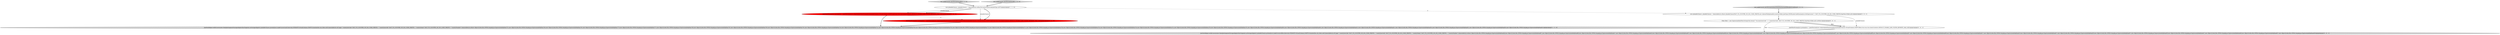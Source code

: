 digraph {
10 [style = filled, label = "JoinTestHelper.verifyCursors(new HashJoinSegmentStorageAdapter(factSegment.asStorageAdapter(),joinableClauses,preAnalysis).makeCursors(filter,Intervals.ETERNITY,VirtualColumns.EMPTY,Granularities.ALL,false,null),ImmutableList.of(\"page\",\"countryIsoCode\",FACT_TO_COUNTRY_ON_ISO_CODE_PREFIX + \"countryIsoCode\",FACT_TO_COUNTRY_ON_ISO_CODE_PREFIX + \"countryName\",FACT_TO_COUNTRY_ON_ISO_CODE_PREFIX + \"countryNumber\"),ImmutableList.of(new Object((((edu.fdu.CPPDG.tinypdg.pe.ExpressionInfo@8aa8af,new Object((((edu.fdu.CPPDG.tinypdg.pe.ExpressionInfo@8aa8b7,new Object((((edu.fdu.CPPDG.tinypdg.pe.ExpressionInfo@8aa8bf,new Object((((edu.fdu.CPPDG.tinypdg.pe.ExpressionInfo@8aa8c7,new Object((((edu.fdu.CPPDG.tinypdg.pe.ExpressionInfo@8aa8cf,new Object((((edu.fdu.CPPDG.tinypdg.pe.ExpressionInfo@8aa8d7,new Object((((edu.fdu.CPPDG.tinypdg.pe.ExpressionInfo@8aa8df,new Object((((edu.fdu.CPPDG.tinypdg.pe.ExpressionInfo@8aa8e7,new Object((((edu.fdu.CPPDG.tinypdg.pe.ExpressionInfo@8aa8ef,new Object((((edu.fdu.CPPDG.tinypdg.pe.ExpressionInfo@8aa8f7,new Object((((edu.fdu.CPPDG.tinypdg.pe.ExpressionInfo@8aa8ff,new Object((((edu.fdu.CPPDG.tinypdg.pe.ExpressionInfo@8aa907,new Object((((edu.fdu.CPPDG.tinypdg.pe.ExpressionInfo@8aa90f,new Object((((edu.fdu.CPPDG.tinypdg.pe.ExpressionInfo@8aa917,new Object((((edu.fdu.CPPDG.tinypdg.pe.ExpressionInfo@8aa91f,new Object((((edu.fdu.CPPDG.tinypdg.pe.ExpressionInfo@8aa927,new Object((((edu.fdu.CPPDG.tinypdg.pe.ExpressionInfo@8aa92f,new Object((((edu.fdu.CPPDG.tinypdg.pe.ExpressionInfo@8aa937,new Object((((edu.fdu.CPPDG.tinypdg.pe.ExpressionInfo@8aa93f,new Object((((edu.fdu.CPPDG.tinypdg.pe.ExpressionInfo@8aa947,new Object((((edu.fdu.CPPDG.tinypdg.pe.ExpressionInfo@8aa94f,new Object((((edu.fdu.CPPDG.tinypdg.pe.ExpressionInfo@8aa957,new Object((((edu.fdu.CPPDG.tinypdg.pe.ExpressionInfo@8aa95f))@@@6@@@['0', '0', '1']", fillcolor = lightgray, shape = ellipse image = "AAA0AAABBB3BBB"];
5 [style = filled, label = "test_makeCursors_factToCountryLeft['0', '1', '0']", fillcolor = lightgray, shape = diamond image = "AAA0AAABBB2BBB"];
6 [style = filled, label = "Filter filter = new ExpressionDimFilter(StringUtils.format(\"\"%scountryIsoCode\" == countryIsoCode\",FACT_TO_COUNTRY_ON_ISO_CODE_PREFIX),ExprMacroTable.nil()).toFilter()@@@4@@@['0', '0', '1']", fillcolor = white, shape = ellipse image = "AAA0AAABBB3BBB"];
2 [style = filled, label = "List<JoinableClause> joinableClauses = ImmutableList.of(factToCountryOnIsoCode(JoinType.LEFT))@@@3@@@['1', '1', '0']", fillcolor = white, shape = ellipse image = "AAA0AAABBB1BBB"];
1 [style = filled, label = "JoinTestHelper.verifyCursors(new HashJoinSegmentStorageAdapter(factSegment.asStorageAdapter(),joinableClauses,preAnalysis).makeCursors(null,Intervals.ETERNITY,VirtualColumns.EMPTY,Granularities.ALL,false,null),ImmutableList.of(\"page\",\"countryIsoCode\",FACT_TO_COUNTRY_ON_ISO_CODE_PREFIX + \"countryIsoCode\",FACT_TO_COUNTRY_ON_ISO_CODE_PREFIX + \"countryName\",FACT_TO_COUNTRY_ON_ISO_CODE_PREFIX + \"countryNumber\"),ImmutableList.of(new Object((((edu.fdu.CPPDG.tinypdg.pe.ExpressionInfo@8aa75c,new Object((((edu.fdu.CPPDG.tinypdg.pe.ExpressionInfo@8aa764,new Object((((edu.fdu.CPPDG.tinypdg.pe.ExpressionInfo@8aa76c,new Object((((edu.fdu.CPPDG.tinypdg.pe.ExpressionInfo@8aa774,new Object((((edu.fdu.CPPDG.tinypdg.pe.ExpressionInfo@8aa77c,new Object((((edu.fdu.CPPDG.tinypdg.pe.ExpressionInfo@8aa784,new Object((((edu.fdu.CPPDG.tinypdg.pe.ExpressionInfo@8aa78c,new Object((((edu.fdu.CPPDG.tinypdg.pe.ExpressionInfo@8aa794,new Object((((edu.fdu.CPPDG.tinypdg.pe.ExpressionInfo@8aa79c,new Object((((edu.fdu.CPPDG.tinypdg.pe.ExpressionInfo@8aa7a4,new Object((((edu.fdu.CPPDG.tinypdg.pe.ExpressionInfo@8aa7ac,new Object((((edu.fdu.CPPDG.tinypdg.pe.ExpressionInfo@8aa7b4,new Object((((edu.fdu.CPPDG.tinypdg.pe.ExpressionInfo@8aa7bc,new Object((((edu.fdu.CPPDG.tinypdg.pe.ExpressionInfo@8aa7c4,new Object((((edu.fdu.CPPDG.tinypdg.pe.ExpressionInfo@8aa7cc,new Object((((edu.fdu.CPPDG.tinypdg.pe.ExpressionInfo@8aa7d4,new Object((((edu.fdu.CPPDG.tinypdg.pe.ExpressionInfo@8aa7dc,new Object((((edu.fdu.CPPDG.tinypdg.pe.ExpressionInfo@8aa7e4,new Object((((edu.fdu.CPPDG.tinypdg.pe.ExpressionInfo@8aa7ec,new Object((((edu.fdu.CPPDG.tinypdg.pe.ExpressionInfo@8aa7f4,new Object((((edu.fdu.CPPDG.tinypdg.pe.ExpressionInfo@8aa7fc,new Object((((edu.fdu.CPPDG.tinypdg.pe.ExpressionInfo@8aa804,new Object((((edu.fdu.CPPDG.tinypdg.pe.ExpressionInfo@8aa80c,new Object((((edu.fdu.CPPDG.tinypdg.pe.ExpressionInfo@8aa814,new Object((((edu.fdu.CPPDG.tinypdg.pe.ExpressionInfo@8aa81c,new Object((((edu.fdu.CPPDG.tinypdg.pe.ExpressionInfo@8aa824,new Object((((edu.fdu.CPPDG.tinypdg.pe.ExpressionInfo@8aa82c,new Object((((edu.fdu.CPPDG.tinypdg.pe.ExpressionInfo@8aa834,new Object((((edu.fdu.CPPDG.tinypdg.pe.ExpressionInfo@8aa83c))@@@5@@@['1', '1', '0']", fillcolor = lightgray, shape = ellipse image = "AAA0AAABBB1BBB"];
3 [style = filled, label = "JoinFilterPreAnalysis preAnalysis = JoinFilterAnalyzer.computeJoinFilterPreAnalysis(joinableClauses,VirtualColumns.EMPTY,null,true,true,true,QueryContexts.DEFAULT_ENABLE_JOIN_FILTER_REWRITE_MAX_SIZE)@@@4@@@['1', '0', '0']", fillcolor = red, shape = ellipse image = "AAA1AAABBB1BBB"];
0 [style = filled, label = "test_makeCursors_factToCountryLeft['1', '0', '0']", fillcolor = lightgray, shape = diamond image = "AAA0AAABBB1BBB"];
9 [style = filled, label = "JoinFilterPreAnalysis preAnalysis = JoinFilterAnalyzer.computeJoinFilterPreAnalysis(joinableClauses,VirtualColumns.EMPTY,filter,true,true,true,QueryContexts.DEFAULT_ENABLE_JOIN_FILTER_REWRITE_MAX_SIZE)@@@5@@@['0', '0', '1']", fillcolor = white, shape = ellipse image = "AAA0AAABBB3BBB"];
4 [style = filled, label = "JoinFilterPreAnalysis preAnalysis = JoinFilterAnalyzer.computeJoinFilterPreAnalysis(JoinableClauses.fromList(joinableClauses),VirtualColumns.EMPTY,null,true,true,true,QueryContexts.DEFAULT_ENABLE_JOIN_FILTER_REWRITE_MAX_SIZE)@@@4@@@['0', '1', '0']", fillcolor = red, shape = ellipse image = "AAA1AAABBB2BBB"];
8 [style = filled, label = "List<JoinableClause> joinableClauses = ImmutableList.of(new JoinableClause(FACT_TO_COUNTRY_ON_ISO_CODE_PREFIX,new IndexedTableJoinable(countriesTable),JoinType.INNER,JoinConditionAnalysis.forExpression(\"1\",FACT_TO_COUNTRY_ON_ISO_CODE_PREFIX,ExprMacroTable.nil())))@@@3@@@['0', '0', '1']", fillcolor = white, shape = ellipse image = "AAA0AAABBB3BBB"];
7 [style = filled, label = "test_makeCursors_factToCountryInnerWithFilterInsteadOfRealJoinCondition['0', '0', '1']", fillcolor = lightgray, shape = diamond image = "AAA0AAABBB3BBB"];
6->10 [style = solid, label="filter"];
5->2 [style = bold, label=""];
4->1 [style = bold, label=""];
2->3 [style = solid, label="joinableClauses"];
8->6 [style = bold, label=""];
2->4 [style = solid, label="joinableClauses"];
6->9 [style = bold, label=""];
9->10 [style = bold, label=""];
3->1 [style = bold, label=""];
6->9 [style = solid, label="filter"];
8->9 [style = solid, label="joinableClauses"];
2->4 [style = bold, label=""];
7->8 [style = bold, label=""];
3->4 [style = dashed, label="0"];
2->8 [style = dashed, label="0"];
2->3 [style = bold, label=""];
0->2 [style = bold, label=""];
}
